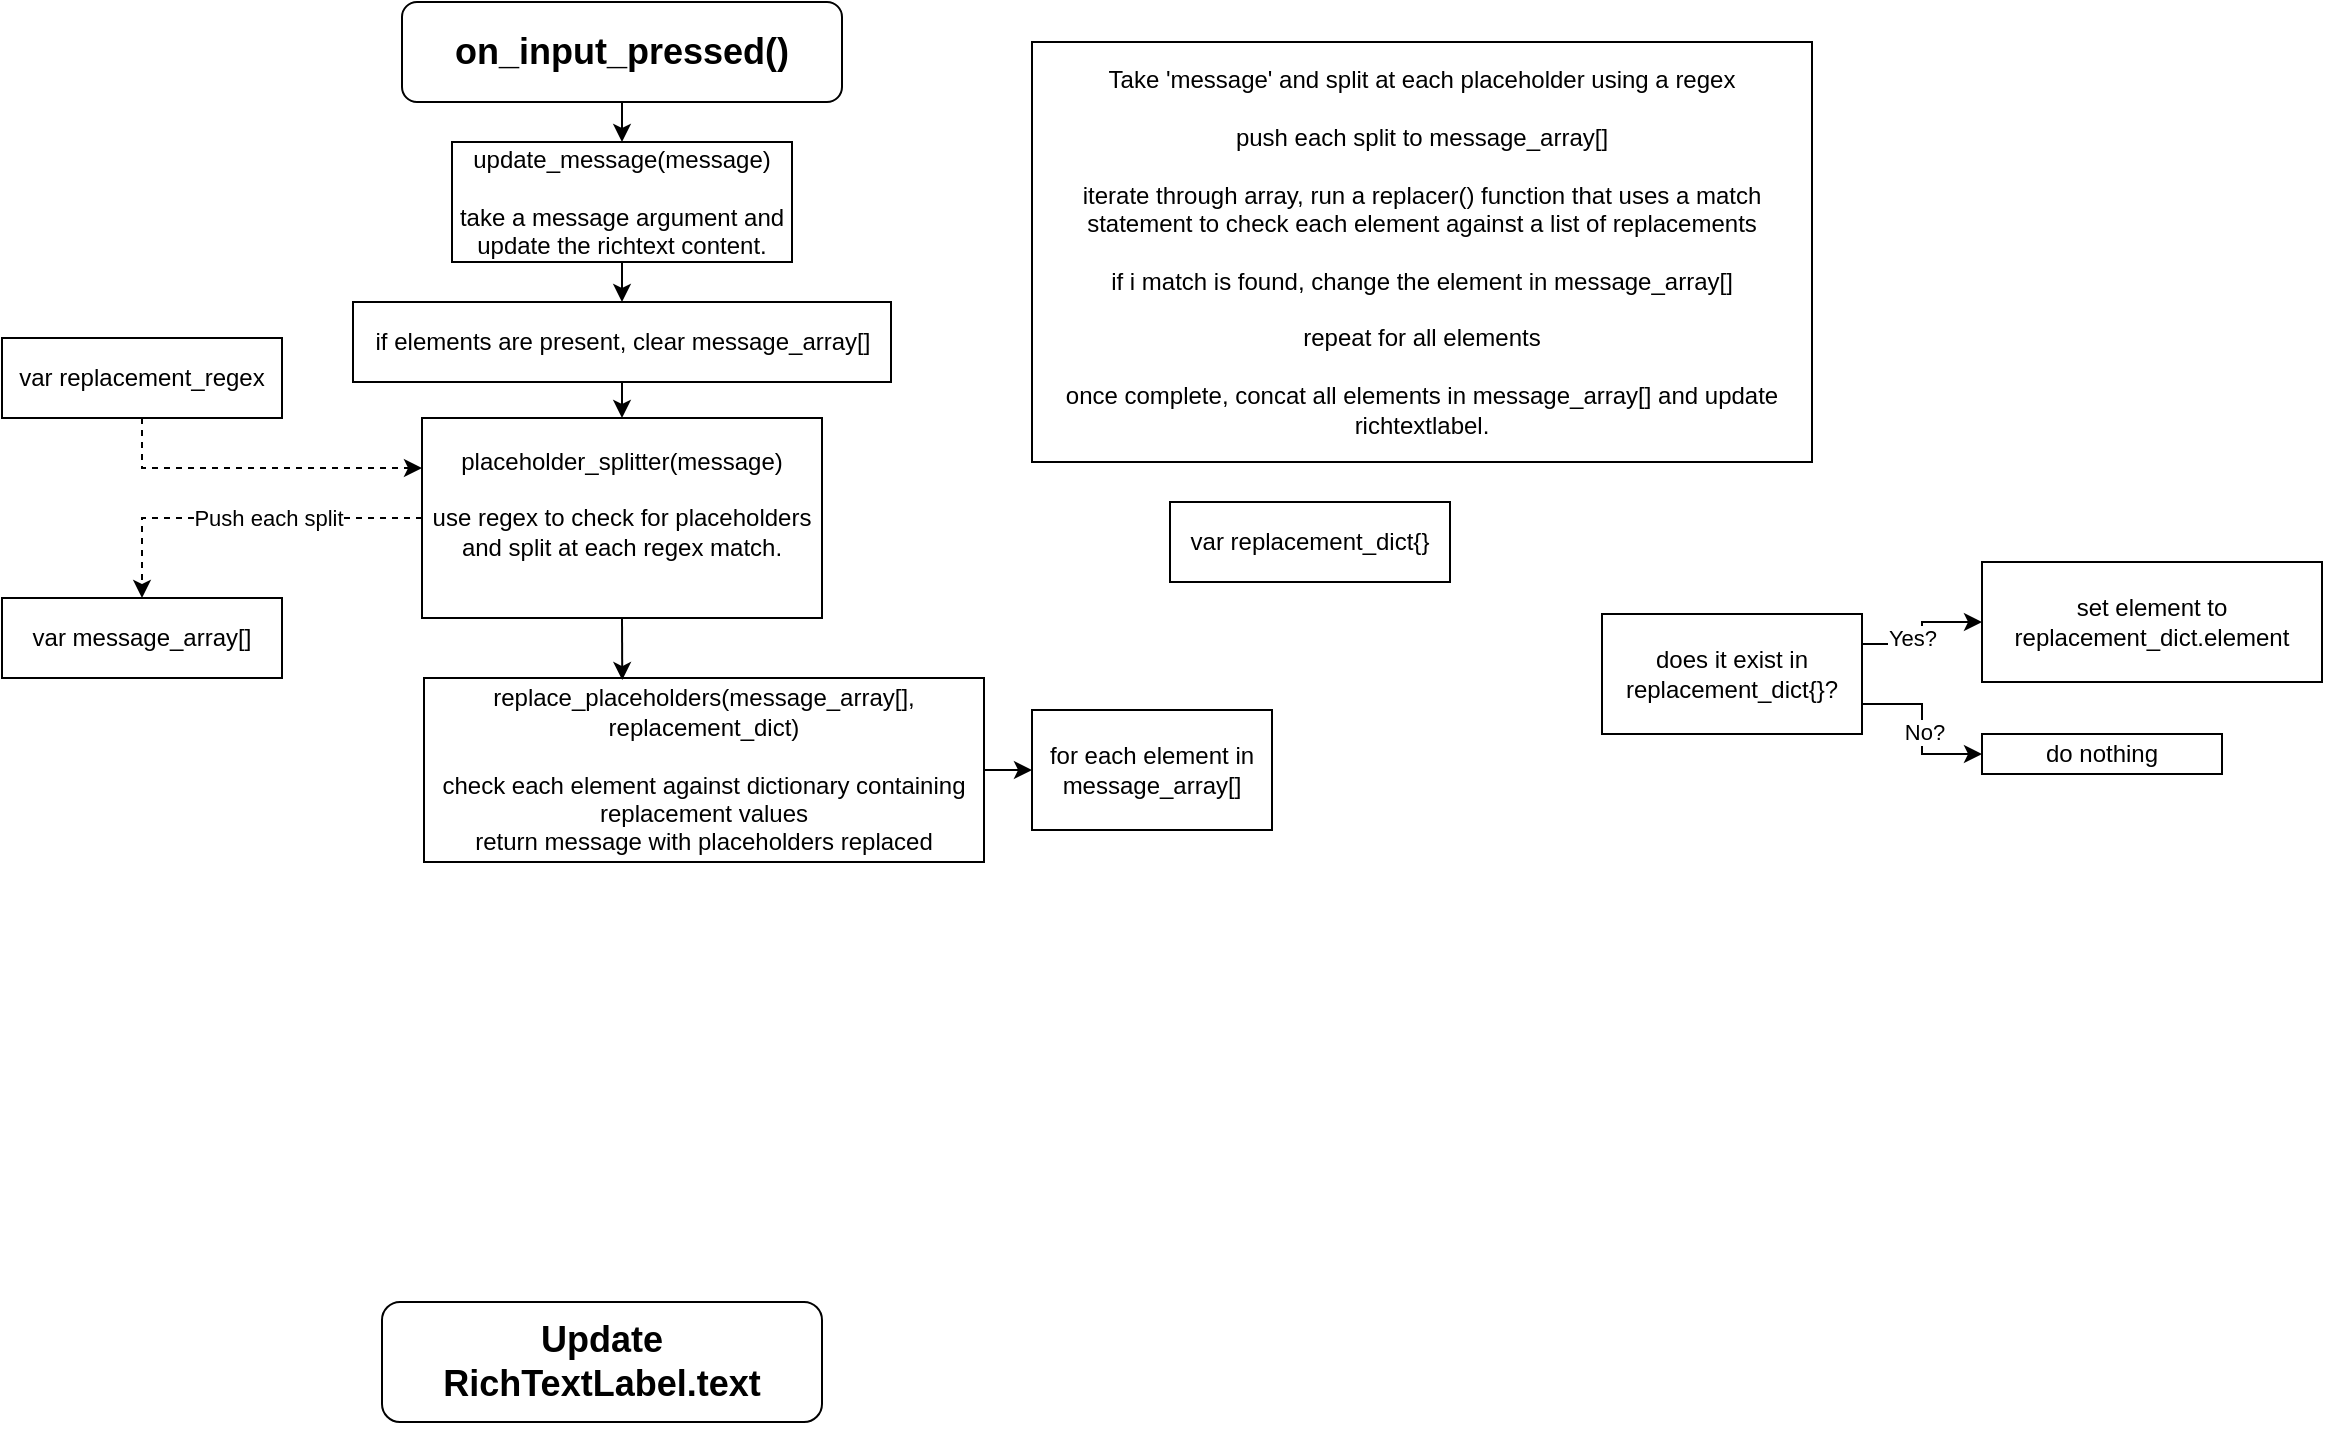 <mxfile version="27.1.3">
  <diagram name="Page-1" id="b0yqNEFQCU7T4kmP8u4u">
    <mxGraphModel dx="2253" dy="743" grid="1" gridSize="10" guides="1" tooltips="1" connect="1" arrows="1" fold="1" page="1" pageScale="1" pageWidth="827" pageHeight="1169" math="0" shadow="0">
      <root>
        <mxCell id="0" />
        <mxCell id="1" parent="0" />
        <mxCell id="yawxd3-pvh3Dt_qEODWY-40" style="edgeStyle=orthogonalEdgeStyle;rounded=0;orthogonalLoop=1;jettySize=auto;html=1;exitX=0.5;exitY=1;exitDx=0;exitDy=0;entryX=0.5;entryY=0;entryDx=0;entryDy=0;" edge="1" parent="1" source="yawxd3-pvh3Dt_qEODWY-2" target="yawxd3-pvh3Dt_qEODWY-39">
          <mxGeometry relative="1" as="geometry" />
        </mxCell>
        <mxCell id="yawxd3-pvh3Dt_qEODWY-2" value="update_message(message)&lt;div&gt;&lt;br&gt;&lt;/div&gt;&lt;div&gt;take a message argument and update the richtext content.&lt;/div&gt;" style="rounded=0;whiteSpace=wrap;html=1;" vertex="1" parent="1">
          <mxGeometry x="55" y="120" width="170" height="60" as="geometry" />
        </mxCell>
        <mxCell id="yawxd3-pvh3Dt_qEODWY-33" style="edgeStyle=orthogonalEdgeStyle;rounded=0;orthogonalLoop=1;jettySize=auto;html=1;exitX=0;exitY=0.5;exitDx=0;exitDy=0;entryX=0.5;entryY=0;entryDx=0;entryDy=0;dashed=1;" edge="1" parent="1" source="yawxd3-pvh3Dt_qEODWY-4" target="yawxd3-pvh3Dt_qEODWY-32">
          <mxGeometry relative="1" as="geometry" />
        </mxCell>
        <mxCell id="yawxd3-pvh3Dt_qEODWY-34" value="Push each split" style="edgeLabel;html=1;align=center;verticalAlign=middle;resizable=0;points=[];" vertex="1" connectable="0" parent="yawxd3-pvh3Dt_qEODWY-33">
          <mxGeometry x="-0.144" relative="1" as="geometry">
            <mxPoint as="offset" />
          </mxGeometry>
        </mxCell>
        <mxCell id="yawxd3-pvh3Dt_qEODWY-4" value="placeholder_splitter(message)&lt;div&gt;&lt;br&gt;&lt;div&gt;use regex to check for placeholders and split at each regex match.&lt;/div&gt;&lt;div&gt;&lt;br&gt;&lt;/div&gt;&lt;/div&gt;" style="whiteSpace=wrap;html=1;rounded=0;" vertex="1" parent="1">
          <mxGeometry x="40" y="258" width="200" height="100" as="geometry" />
        </mxCell>
        <mxCell id="yawxd3-pvh3Dt_qEODWY-43" style="edgeStyle=orthogonalEdgeStyle;rounded=0;orthogonalLoop=1;jettySize=auto;html=1;exitX=1;exitY=0.5;exitDx=0;exitDy=0;entryX=0;entryY=0.5;entryDx=0;entryDy=0;" edge="1" parent="1" source="yawxd3-pvh3Dt_qEODWY-6" target="yawxd3-pvh3Dt_qEODWY-42">
          <mxGeometry relative="1" as="geometry" />
        </mxCell>
        <mxCell id="yawxd3-pvh3Dt_qEODWY-6" value="replace_placeholders(message_array[], replacement_dict)&lt;div&gt;&lt;br&gt;&lt;div&gt;check each element against dictionary containing replacement values&lt;/div&gt;&lt;/div&gt;&lt;div&gt;return message with placeholders replaced&lt;/div&gt;" style="rounded=0;whiteSpace=wrap;html=1;" vertex="1" parent="1">
          <mxGeometry x="41" y="388" width="280" height="92" as="geometry" />
        </mxCell>
        <mxCell id="yawxd3-pvh3Dt_qEODWY-46" style="edgeStyle=orthogonalEdgeStyle;rounded=0;orthogonalLoop=1;jettySize=auto;html=1;exitX=1;exitY=0.25;exitDx=0;exitDy=0;entryX=0;entryY=0.5;entryDx=0;entryDy=0;" edge="1" parent="1" source="yawxd3-pvh3Dt_qEODWY-16" target="yawxd3-pvh3Dt_qEODWY-44">
          <mxGeometry relative="1" as="geometry" />
        </mxCell>
        <mxCell id="yawxd3-pvh3Dt_qEODWY-48" value="Yes?" style="edgeLabel;html=1;align=center;verticalAlign=middle;resizable=0;points=[];" vertex="1" connectable="0" parent="yawxd3-pvh3Dt_qEODWY-46">
          <mxGeometry x="-0.311" y="3" relative="1" as="geometry">
            <mxPoint as="offset" />
          </mxGeometry>
        </mxCell>
        <mxCell id="yawxd3-pvh3Dt_qEODWY-47" style="edgeStyle=orthogonalEdgeStyle;rounded=0;orthogonalLoop=1;jettySize=auto;html=1;exitX=1;exitY=0.75;exitDx=0;exitDy=0;entryX=0;entryY=0.5;entryDx=0;entryDy=0;" edge="1" parent="1" source="yawxd3-pvh3Dt_qEODWY-16" target="yawxd3-pvh3Dt_qEODWY-45">
          <mxGeometry relative="1" as="geometry" />
        </mxCell>
        <mxCell id="yawxd3-pvh3Dt_qEODWY-49" value="No?" style="edgeLabel;html=1;align=center;verticalAlign=middle;resizable=0;points=[];" vertex="1" connectable="0" parent="yawxd3-pvh3Dt_qEODWY-47">
          <mxGeometry x="0.04" y="1" relative="1" as="geometry">
            <mxPoint as="offset" />
          </mxGeometry>
        </mxCell>
        <mxCell id="yawxd3-pvh3Dt_qEODWY-16" value="does it exist in replacement_dict{}?" style="rounded=0;whiteSpace=wrap;html=1;" vertex="1" parent="1">
          <mxGeometry x="630" y="356" width="130" height="60" as="geometry" />
        </mxCell>
        <mxCell id="yawxd3-pvh3Dt_qEODWY-17" style="edgeStyle=orthogonalEdgeStyle;rounded=0;orthogonalLoop=1;jettySize=auto;html=1;exitX=0.5;exitY=1;exitDx=0;exitDy=0;entryX=0.5;entryY=0;entryDx=0;entryDy=0;" edge="1" parent="1" source="yawxd3-pvh3Dt_qEODWY-18" target="yawxd3-pvh3Dt_qEODWY-2">
          <mxGeometry relative="1" as="geometry" />
        </mxCell>
        <mxCell id="yawxd3-pvh3Dt_qEODWY-18" value="&lt;h2&gt;on_input_pressed()&lt;/h2&gt;" style="rounded=1;whiteSpace=wrap;html=1;" vertex="1" parent="1">
          <mxGeometry x="30" y="50" width="220" height="50" as="geometry" />
        </mxCell>
        <mxCell id="yawxd3-pvh3Dt_qEODWY-19" value="&lt;h2&gt;Update RichTextLabel.text&lt;/h2&gt;" style="rounded=1;whiteSpace=wrap;html=1;" vertex="1" parent="1">
          <mxGeometry x="20" y="700" width="220" height="60" as="geometry" />
        </mxCell>
        <mxCell id="yawxd3-pvh3Dt_qEODWY-22" value="Take &#39;message&#39; and split at each placeholder&amp;nbsp;using a regex&lt;div&gt;&lt;br&gt;&lt;div&gt;push each split to message_array[]&lt;/div&gt;&lt;div&gt;&lt;br&gt;&lt;/div&gt;&lt;div&gt;iterate through array, run a replacer() function that uses a match statement to check each element against a list of replacements&lt;/div&gt;&lt;div&gt;&lt;br&gt;&lt;/div&gt;&lt;div&gt;if i match is found, change the element in message_array[]&lt;/div&gt;&lt;div&gt;&lt;br&gt;&lt;/div&gt;&lt;div&gt;repeat for all elements&lt;/div&gt;&lt;div&gt;&lt;br&gt;&lt;/div&gt;&lt;div&gt;once complete, concat all elements in message_array[] and update richtextlabel.&lt;/div&gt;&lt;/div&gt;" style="rounded=0;whiteSpace=wrap;html=1;" vertex="1" parent="1">
          <mxGeometry x="345" y="70" width="390" height="210" as="geometry" />
        </mxCell>
        <mxCell id="yawxd3-pvh3Dt_qEODWY-32" value="var message_array[]" style="rounded=0;whiteSpace=wrap;html=1;" vertex="1" parent="1">
          <mxGeometry x="-170" y="348" width="140" height="40" as="geometry" />
        </mxCell>
        <mxCell id="yawxd3-pvh3Dt_qEODWY-35" style="edgeStyle=orthogonalEdgeStyle;rounded=0;orthogonalLoop=1;jettySize=auto;html=1;exitX=0.5;exitY=1;exitDx=0;exitDy=0;entryX=0.354;entryY=0.011;entryDx=0;entryDy=0;entryPerimeter=0;" edge="1" parent="1" source="yawxd3-pvh3Dt_qEODWY-4" target="yawxd3-pvh3Dt_qEODWY-6">
          <mxGeometry relative="1" as="geometry" />
        </mxCell>
        <mxCell id="yawxd3-pvh3Dt_qEODWY-36" value="var replacement_dict{}" style="rounded=0;whiteSpace=wrap;html=1;" vertex="1" parent="1">
          <mxGeometry x="414" y="300" width="140" height="40" as="geometry" />
        </mxCell>
        <mxCell id="yawxd3-pvh3Dt_qEODWY-38" style="edgeStyle=orthogonalEdgeStyle;rounded=0;orthogonalLoop=1;jettySize=auto;html=1;exitX=0.5;exitY=1;exitDx=0;exitDy=0;entryX=0;entryY=0.25;entryDx=0;entryDy=0;dashed=1;" edge="1" parent="1" source="yawxd3-pvh3Dt_qEODWY-37" target="yawxd3-pvh3Dt_qEODWY-4">
          <mxGeometry relative="1" as="geometry" />
        </mxCell>
        <mxCell id="yawxd3-pvh3Dt_qEODWY-37" value="var replacement_regex" style="rounded=0;whiteSpace=wrap;html=1;" vertex="1" parent="1">
          <mxGeometry x="-170" y="218" width="140" height="40" as="geometry" />
        </mxCell>
        <mxCell id="yawxd3-pvh3Dt_qEODWY-41" style="edgeStyle=orthogonalEdgeStyle;rounded=0;orthogonalLoop=1;jettySize=auto;html=1;exitX=0.5;exitY=1;exitDx=0;exitDy=0;entryX=0.5;entryY=0;entryDx=0;entryDy=0;" edge="1" parent="1" source="yawxd3-pvh3Dt_qEODWY-39" target="yawxd3-pvh3Dt_qEODWY-4">
          <mxGeometry relative="1" as="geometry" />
        </mxCell>
        <mxCell id="yawxd3-pvh3Dt_qEODWY-39" value="if elements are present, clear message_array[]" style="rounded=0;whiteSpace=wrap;html=1;" vertex="1" parent="1">
          <mxGeometry x="5.5" y="200" width="269" height="40" as="geometry" />
        </mxCell>
        <mxCell id="yawxd3-pvh3Dt_qEODWY-42" value="for each element in message_array[]" style="rounded=0;whiteSpace=wrap;html=1;" vertex="1" parent="1">
          <mxGeometry x="345" y="404" width="120" height="60" as="geometry" />
        </mxCell>
        <mxCell id="yawxd3-pvh3Dt_qEODWY-44" value="set element to replacement_dict.element" style="rounded=0;whiteSpace=wrap;html=1;" vertex="1" parent="1">
          <mxGeometry x="820" y="330" width="170" height="60" as="geometry" />
        </mxCell>
        <mxCell id="yawxd3-pvh3Dt_qEODWY-45" value="do nothing" style="rounded=0;whiteSpace=wrap;html=1;" vertex="1" parent="1">
          <mxGeometry x="820" y="416" width="120" height="20" as="geometry" />
        </mxCell>
      </root>
    </mxGraphModel>
  </diagram>
</mxfile>
